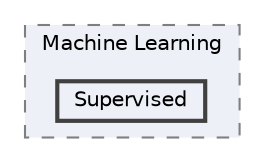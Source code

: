 digraph "C:/GIT 2/numerics/.NET 8.0/Numerics/Machine Learning/Supervised"
{
 // LATEX_PDF_SIZE
  bgcolor="transparent";
  edge [fontname=Helvetica,fontsize=10,labelfontname=Helvetica,labelfontsize=10];
  node [fontname=Helvetica,fontsize=10,shape=box,height=0.2,width=0.4];
  compound=true
  subgraph clusterdir_4626f4b123e2f2aa8f9733a67ee128f8 {
    graph [ bgcolor="#edf0f7", pencolor="grey50", label="Machine Learning", fontname=Helvetica,fontsize=10 style="filled,dashed", URL="dir_4626f4b123e2f2aa8f9733a67ee128f8.html",tooltip=""]
  dir_017d224640390f09f74d37ef38b14095 [label="Supervised", fillcolor="#edf0f7", color="grey25", style="filled,bold", URL="dir_017d224640390f09f74d37ef38b14095.html",tooltip=""];
  }
}
